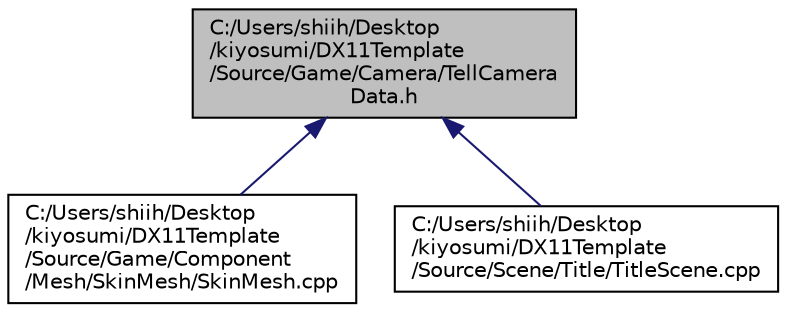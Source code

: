 digraph "C:/Users/shiih/Desktop/kiyosumi/DX11Template/Source/Game/Camera/TellCameraData.h"
{
 // LATEX_PDF_SIZE
  edge [fontname="Helvetica",fontsize="10",labelfontname="Helvetica",labelfontsize="10"];
  node [fontname="Helvetica",fontsize="10",shape=record];
  Node1 [label="C:/Users/shiih/Desktop\l/kiyosumi/DX11Template\l/Source/Game/Camera/TellCamera\lData.h",height=0.2,width=0.4,color="black", fillcolor="grey75", style="filled", fontcolor="black",tooltip="複数のカメラの情報を伝える(シングルトン)"];
  Node1 -> Node2 [dir="back",color="midnightblue",fontsize="10",style="solid",fontname="Helvetica"];
  Node2 [label="C:/Users/shiih/Desktop\l/kiyosumi/DX11Template\l/Source/Game/Component\l/Mesh/SkinMesh/SkinMesh.cpp",height=0.2,width=0.4,color="black", fillcolor="white", style="filled",URL="$_skin_mesh_8cpp.html",tooltip="SkinMeshの描画(まだ完全ではない)"];
  Node1 -> Node3 [dir="back",color="midnightblue",fontsize="10",style="solid",fontname="Helvetica"];
  Node3 [label="C:/Users/shiih/Desktop\l/kiyosumi/DX11Template\l/Source/Scene/Title/TitleScene.cpp",height=0.2,width=0.4,color="black", fillcolor="white", style="filled",URL="$_title_scene_8cpp.html",tooltip="タイトルシーン"];
}
